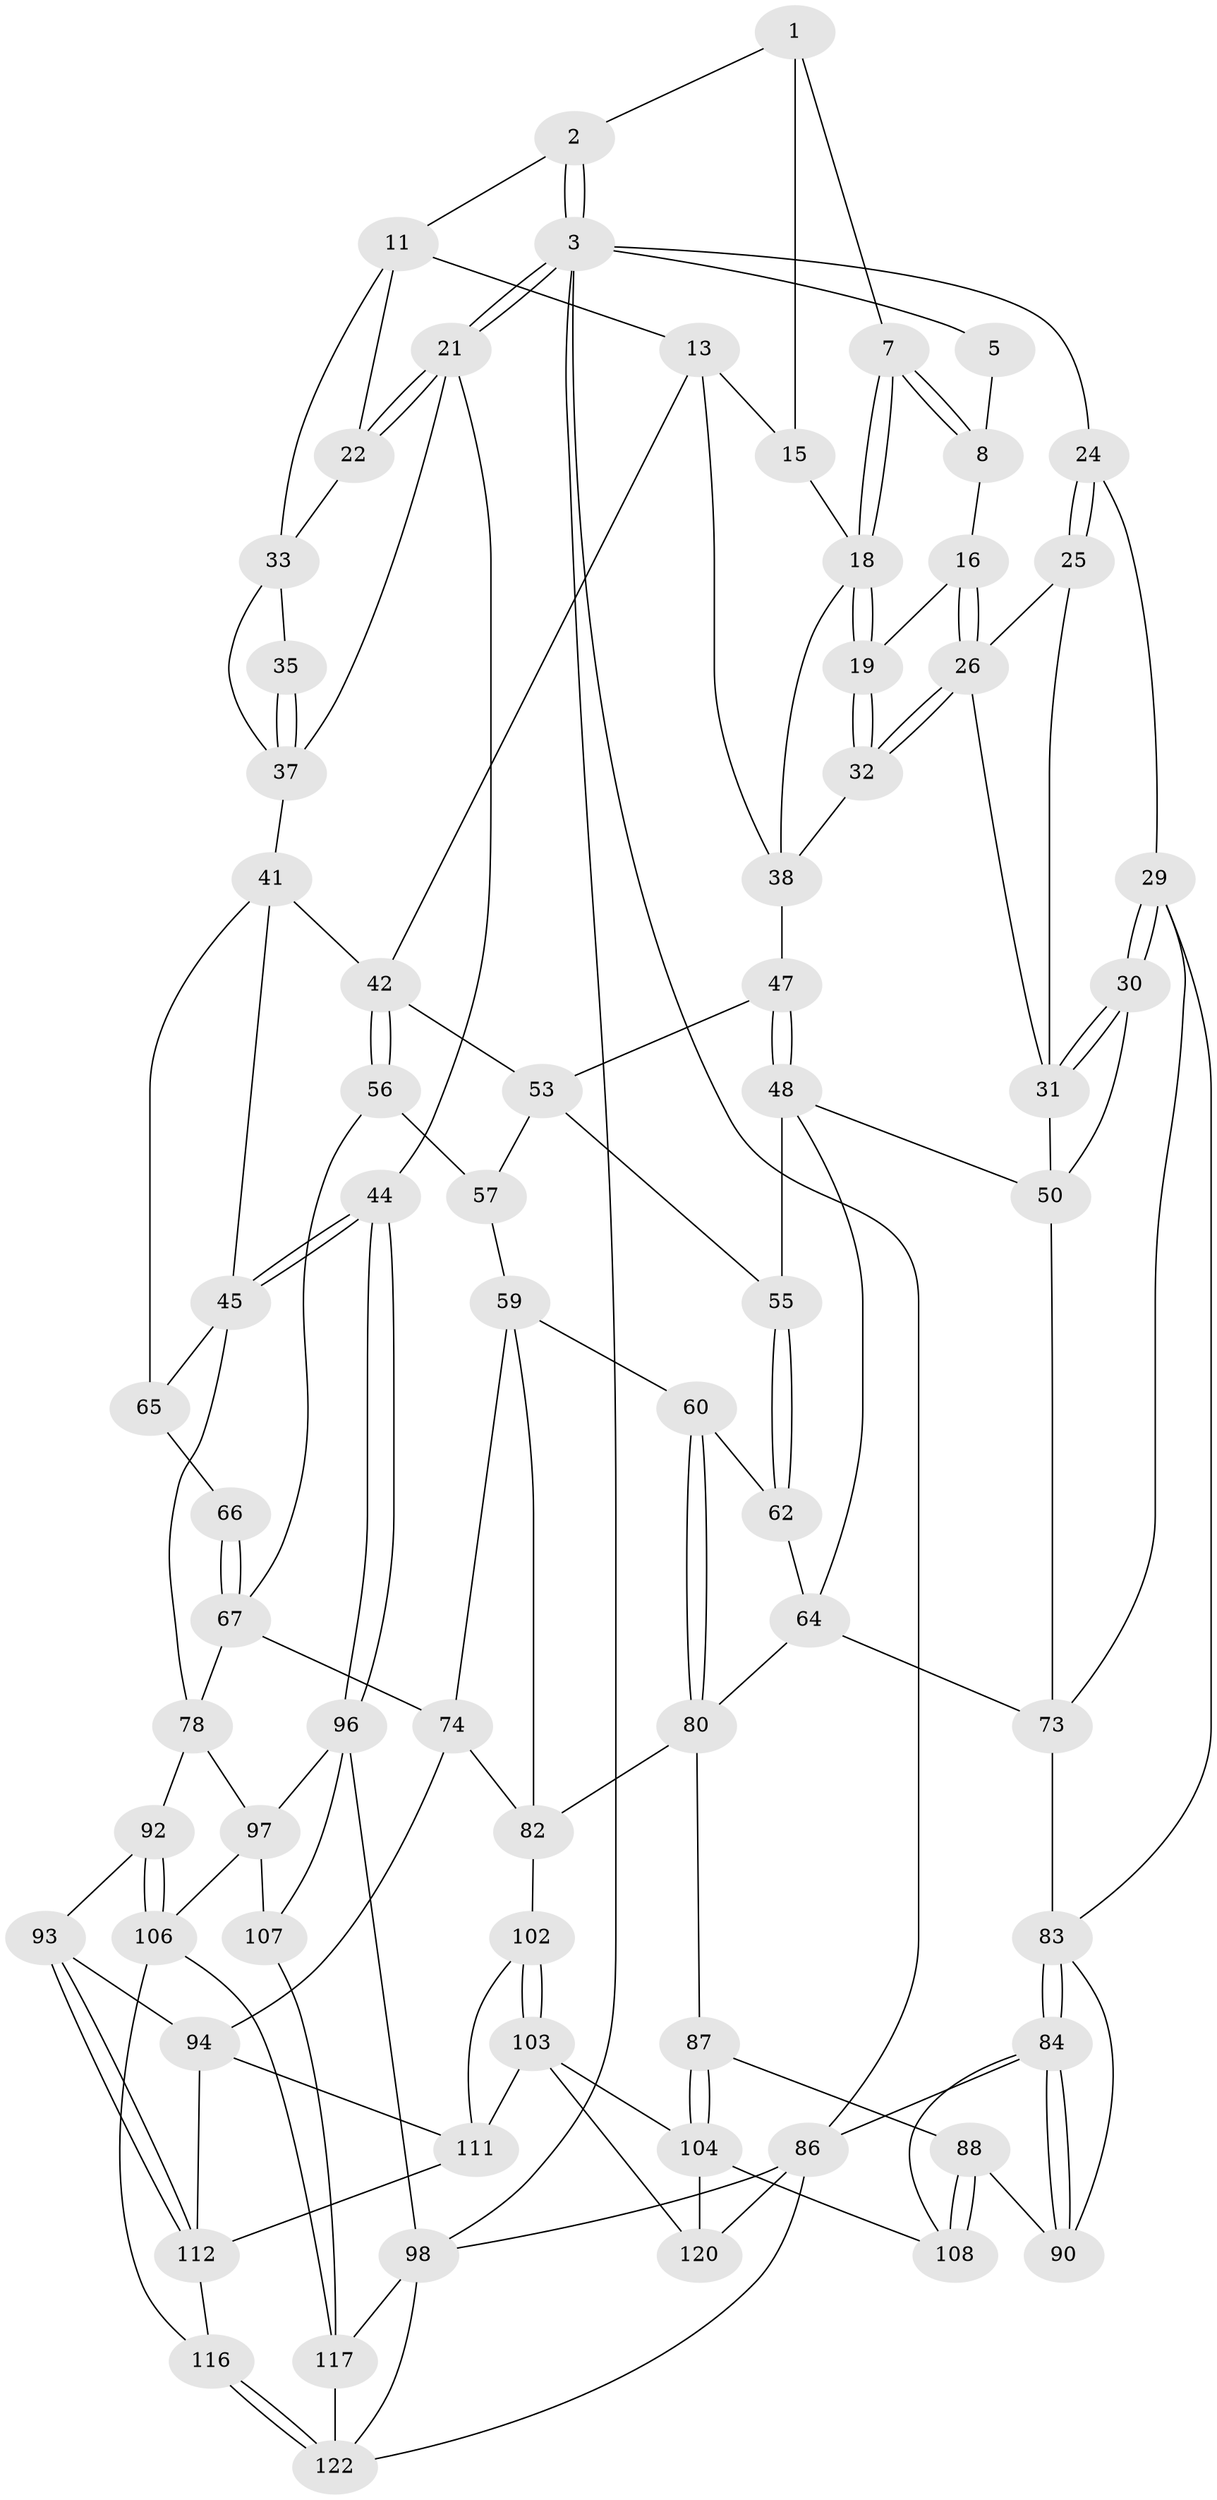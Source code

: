 // Generated by graph-tools (version 1.1) at 2025/52/02/27/25 19:52:41]
// undirected, 72 vertices, 156 edges
graph export_dot {
graph [start="1"]
  node [color=gray90,style=filled];
  1 [pos="+0.46445059768118463+0",super="+6"];
  2 [pos="+0.8329584937290494+0"];
  3 [pos="+1+0",super="+4"];
  5 [pos="+0.10313406051759123+0",super="+10"];
  7 [pos="+0.34873614284426807+0.026019592289393337"];
  8 [pos="+0.33788382640409254+0.028868979913949787",super="+9"];
  11 [pos="+0.8074265159661763+0",super="+12"];
  13 [pos="+0.6415372109403265+0.17265937387598446",super="+14"];
  15 [pos="+0.5173973181264198+0.0601013467772411"];
  16 [pos="+0.15927485024512666+0.010058034453485921",super="+17"];
  18 [pos="+0.3463890105718259+0.09755465964792347",super="+20"];
  19 [pos="+0.2573989670901638+0.13083178611735663"];
  21 [pos="+1+0.14529040272412652",super="+36"];
  22 [pos="+0.9922535487992005+0.1002580253478911",super="+23"];
  24 [pos="+0+0.051527973843502085"];
  25 [pos="+0.03799475157790288+0.06295886997873786",super="+28"];
  26 [pos="+0.18849953700075472+0.17071806469227171",super="+27"];
  29 [pos="+0+0.2577531691116211",super="+76"];
  30 [pos="+0+0.2536356929005487"];
  31 [pos="+0+0.20517581939515736",super="+51"];
  32 [pos="+0.21773079644844187+0.1590393246221554"];
  33 [pos="+0.8729670105702922+0.1466442294440079",super="+34"];
  35 [pos="+0.9254619436253287+0.15279759714604307"];
  37 [pos="+0.9728646447554296+0.20153524845184406",super="+40"];
  38 [pos="+0.3823506970058167+0.16752171065905927",super="+39"];
  41 [pos="+0.7968634170448983+0.25514400609321286",super="+46"];
  42 [pos="+0.6860226086350123+0.24422529270240928",super="+43"];
  44 [pos="+1+0.34126175665157055"];
  45 [pos="+1+0.36047256690139234",super="+70"];
  47 [pos="+0.39740741187733164+0.24590953968332033"];
  48 [pos="+0.3740748885809044+0.2861417311895366",super="+49"];
  50 [pos="+0.2108437146161987+0.27690574458269424",super="+52"];
  53 [pos="+0.5212478361327084+0.26434699156052854",super="+54"];
  55 [pos="+0.3870875596439419+0.30531806145646906"];
  56 [pos="+0.6687651717963371+0.30586583864722044",super="+69"];
  57 [pos="+0.4823522987210164+0.3371279932549944",super="+58"];
  59 [pos="+0.4816392957761517+0.4512351005605031",super="+75"];
  60 [pos="+0.471656898087071+0.4550528036401919",super="+61"];
  62 [pos="+0.3864552670971813+0.35438274932392205",super="+63"];
  64 [pos="+0.3278671569666706+0.45326181712423225",super="+72"];
  65 [pos="+0.8652711389055204+0.31958540328381163",super="+71"];
  66 [pos="+0.7836054103705005+0.4345007548914523"];
  67 [pos="+0.6872746840384114+0.4431389491362586",super="+68"];
  73 [pos="+0.14862185794124277+0.36831684655346103",super="+77"];
  74 [pos="+0.6174570425235604+0.5182436075009826",super="+95"];
  78 [pos="+0.8641390830830797+0.5447730384520992",super="+79"];
  80 [pos="+0.4280908139933641+0.5473751100943034",super="+81"];
  82 [pos="+0.48704777629864593+0.5807496708513804",super="+101"];
  83 [pos="+0+0.5737213555988229",super="+91"];
  84 [pos="+0+0.7668634888572156",super="+85"];
  86 [pos="+0+1",super="+124"];
  87 [pos="+0.28718219996131344+0.6199933793619291"];
  88 [pos="+0.24296535330932675+0.6205367099879503",super="+89"];
  90 [pos="+0.12599755652219802+0.5722611182433165"];
  92 [pos="+0.775919358820332+0.6622581245112571"];
  93 [pos="+0.6784157243034306+0.6610365141309728"];
  94 [pos="+0.6647485301996975+0.6537759460498221",super="+110"];
  96 [pos="+1+0.3889402577017787",super="+100"];
  97 [pos="+0.9388047902060408+0.5912643264959822",super="+105"];
  98 [pos="+1+1",super="+99"];
  102 [pos="+0.46403281850002837+0.715142085404855"];
  103 [pos="+0.3604393997870241+0.7258346289191471",super="+119"];
  104 [pos="+0.34514798260362517+0.723308903580506",super="+114"];
  106 [pos="+0.7774948697902784+0.6641894074717828",super="+115"];
  107 [pos="+1+0.7366176077893155"];
  108 [pos="+0+0.9725216273419474",super="+109"];
  111 [pos="+0.46830590534470745+0.7174843871168998",super="+118"];
  112 [pos="+0.655163913618489+0.8806330312970723",super="+113"];
  116 [pos="+0.6965248363985778+0.8807661798218945"];
  117 [pos="+0.8886462299054909+0.8095712910516036",super="+121"];
  120 [pos="+0.499112857651917+1"];
  122 [pos="+0.8438434542903551+0.9822348413759583",super="+123"];
  1 -- 2;
  1 -- 7;
  1 -- 15;
  2 -- 3;
  2 -- 3;
  2 -- 11;
  3 -- 21;
  3 -- 21;
  3 -- 98;
  3 -- 24;
  3 -- 5;
  3 -- 86;
  5 -- 8;
  7 -- 8;
  7 -- 8;
  7 -- 18;
  7 -- 18;
  8 -- 16;
  11 -- 33;
  11 -- 13;
  11 -- 22;
  13 -- 15;
  13 -- 38;
  13 -- 42;
  15 -- 18;
  16 -- 26;
  16 -- 26;
  16 -- 19;
  18 -- 19;
  18 -- 19;
  18 -- 38;
  19 -- 32;
  19 -- 32;
  21 -- 22;
  21 -- 22;
  21 -- 37;
  21 -- 44;
  22 -- 33;
  24 -- 25;
  24 -- 25;
  24 -- 29;
  25 -- 26;
  25 -- 31;
  26 -- 32;
  26 -- 32;
  26 -- 31;
  29 -- 30;
  29 -- 30;
  29 -- 83;
  29 -- 73;
  30 -- 31;
  30 -- 31;
  30 -- 50;
  31 -- 50;
  32 -- 38;
  33 -- 35;
  33 -- 37;
  35 -- 37;
  35 -- 37;
  37 -- 41;
  38 -- 47;
  41 -- 42;
  41 -- 65;
  41 -- 45;
  42 -- 56;
  42 -- 56;
  42 -- 53;
  44 -- 45;
  44 -- 45;
  44 -- 96;
  44 -- 96;
  45 -- 78;
  45 -- 65;
  47 -- 48;
  47 -- 48;
  47 -- 53;
  48 -- 55;
  48 -- 50;
  48 -- 64;
  50 -- 73;
  53 -- 57;
  53 -- 55;
  55 -- 62;
  55 -- 62;
  56 -- 57 [weight=2];
  56 -- 67;
  57 -- 59;
  59 -- 60;
  59 -- 74;
  59 -- 82;
  60 -- 80;
  60 -- 80;
  60 -- 62 [weight=2];
  62 -- 64;
  64 -- 73;
  64 -- 80;
  65 -- 66 [weight=2];
  66 -- 67;
  66 -- 67;
  67 -- 74;
  67 -- 78;
  73 -- 83;
  74 -- 82;
  74 -- 94;
  78 -- 97;
  78 -- 92;
  80 -- 82;
  80 -- 87;
  82 -- 102;
  83 -- 84;
  83 -- 84;
  83 -- 90;
  84 -- 90;
  84 -- 90;
  84 -- 108;
  84 -- 86;
  86 -- 98;
  86 -- 120;
  86 -- 122;
  87 -- 88;
  87 -- 104;
  87 -- 104;
  88 -- 108 [weight=2];
  88 -- 108;
  88 -- 90;
  92 -- 93;
  92 -- 106;
  92 -- 106;
  93 -- 94;
  93 -- 112;
  93 -- 112;
  94 -- 112;
  94 -- 111;
  96 -- 97;
  96 -- 107;
  96 -- 98;
  97 -- 106;
  97 -- 107;
  98 -- 122;
  98 -- 117;
  102 -- 103;
  102 -- 103;
  102 -- 111;
  103 -- 104;
  103 -- 120;
  103 -- 111;
  104 -- 108;
  104 -- 120;
  106 -- 116;
  106 -- 117;
  107 -- 117;
  111 -- 112;
  112 -- 116;
  116 -- 122;
  116 -- 122;
  117 -- 122;
}
